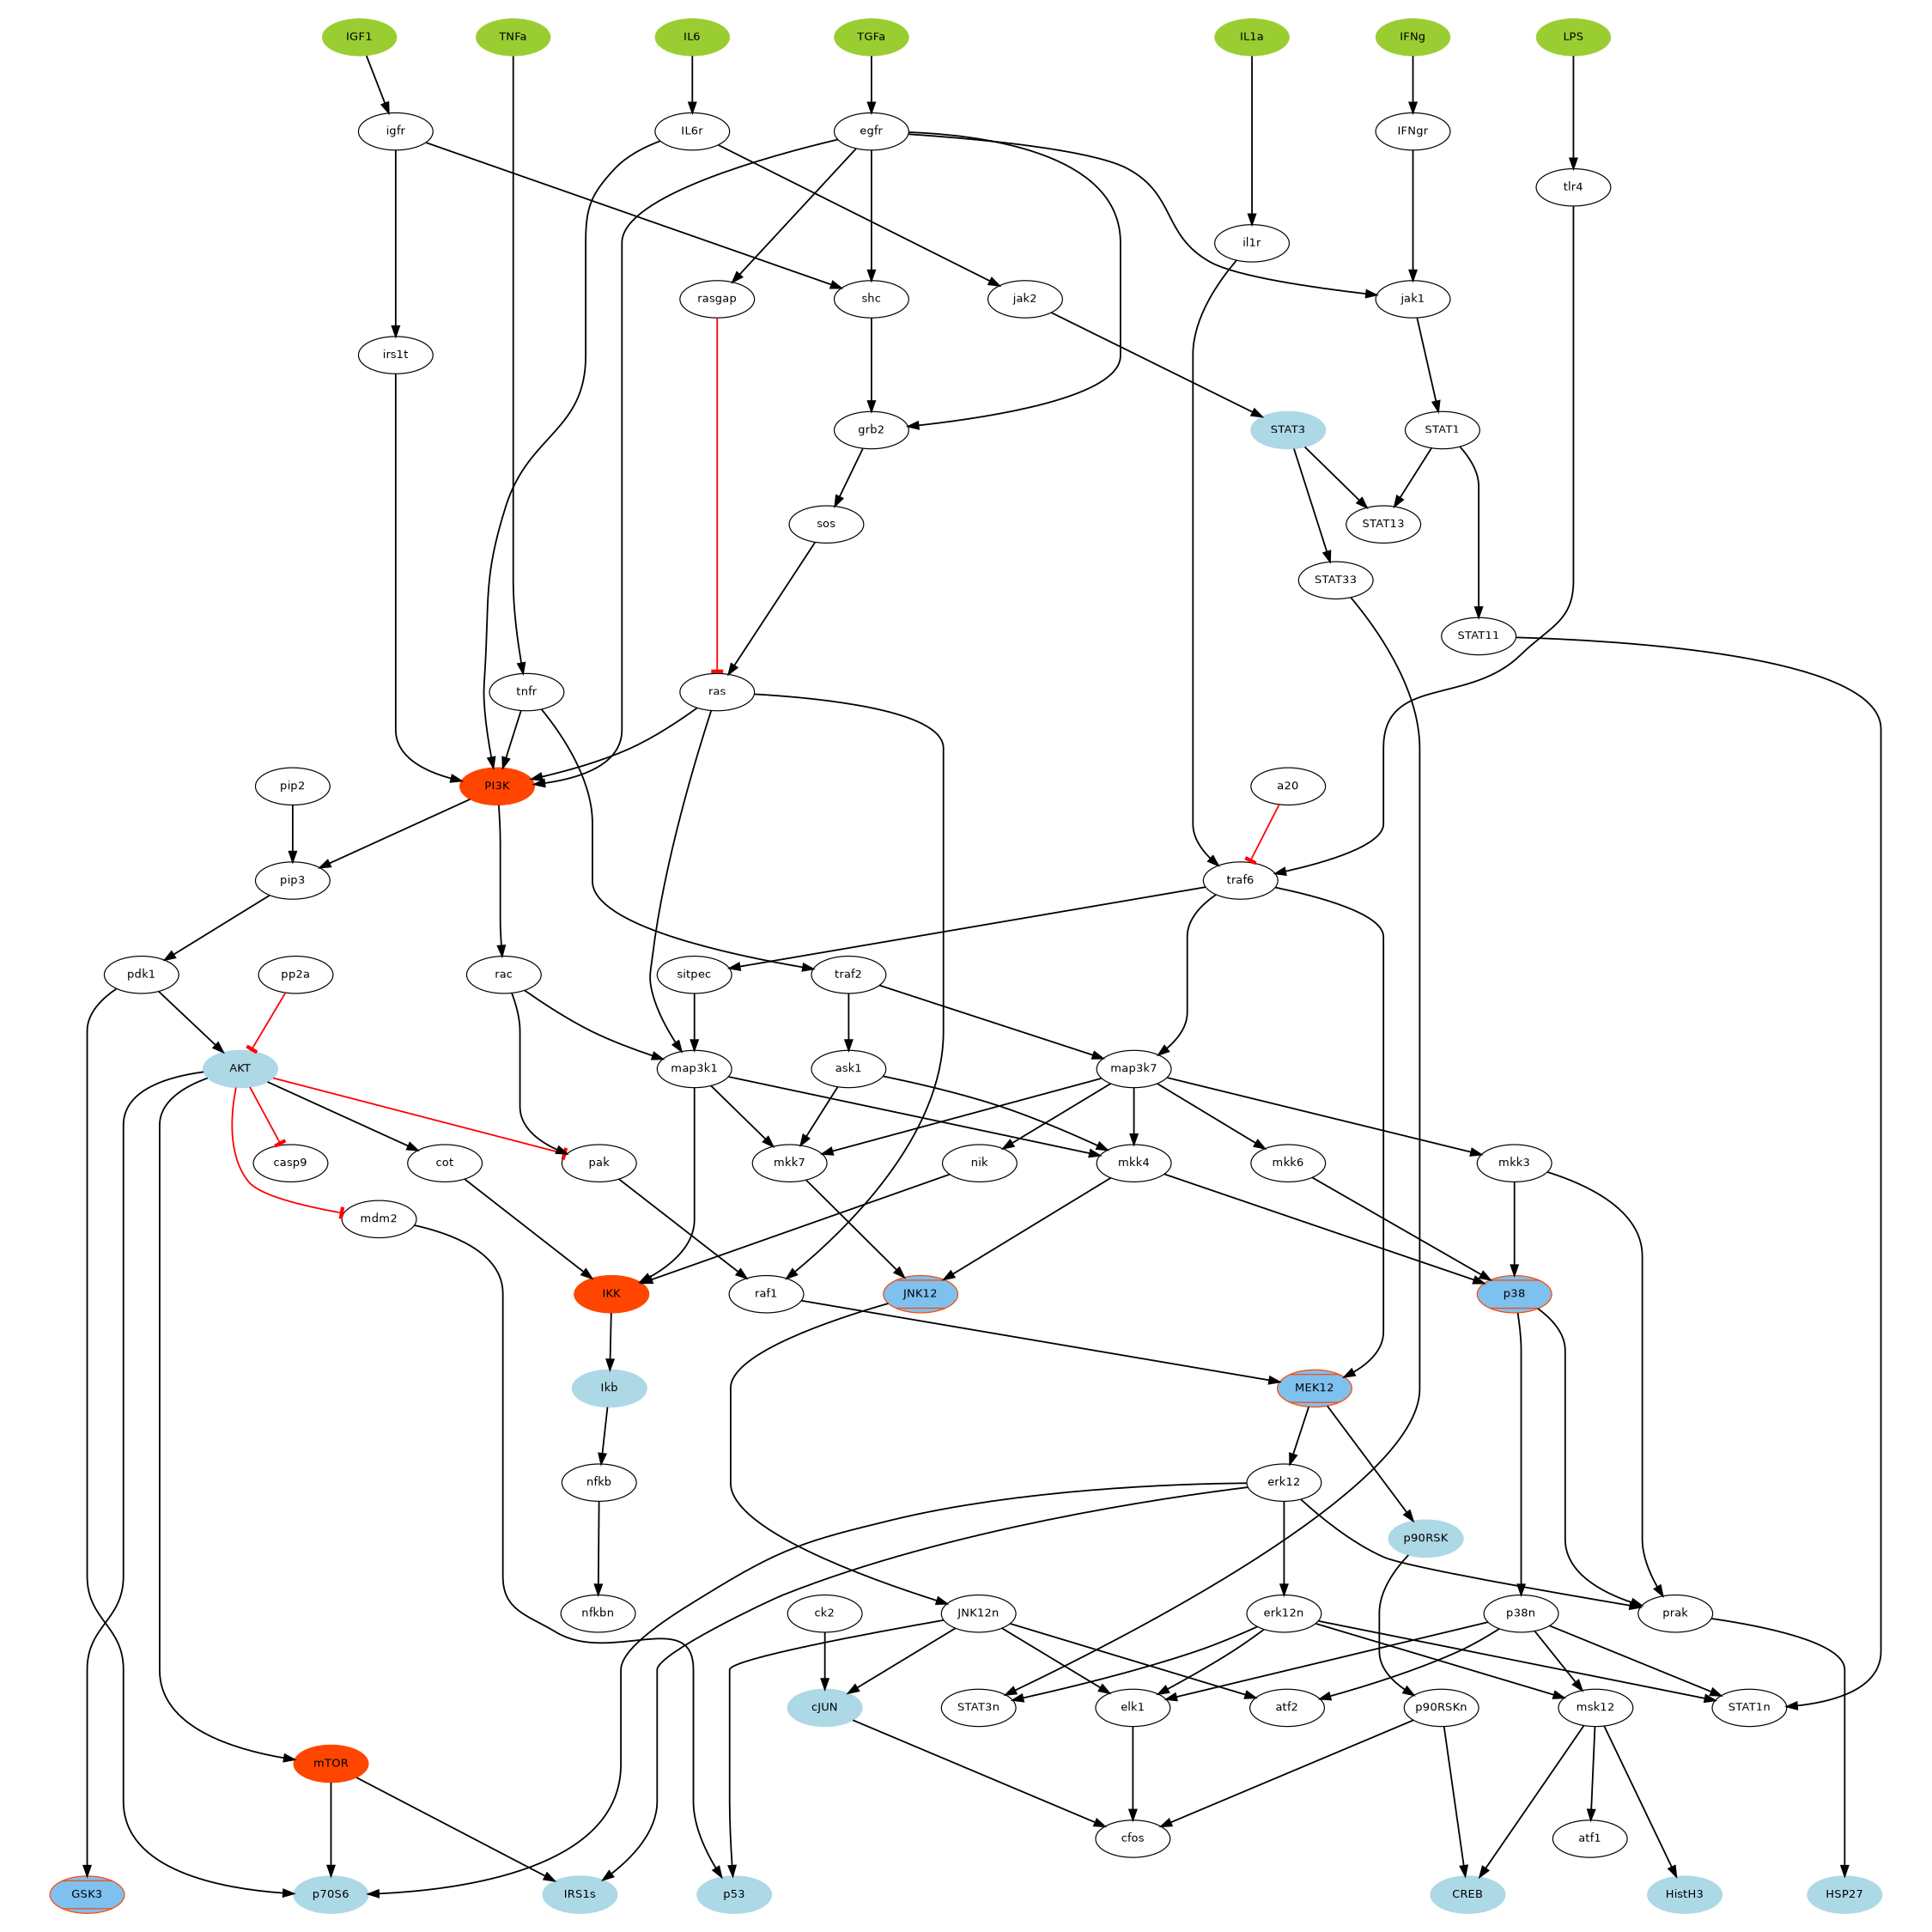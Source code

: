 digraph foo {
	graph [splines=TRUE, size="15,15", bgcolor=white, ratio=fill, pad="0.5,0.5", dpi=72, fontcolor=black, rank=same, rankdir=TB];
	node [label="\N", fontsize=22, fontname=Helvetica, style="filled,bold", shape=circle, fixedsize=TRUE, fillcolor=transparent, color=black, fontcolor=black, height="0.5", width="0.75"];
	edge [headport=center, style=solid, penwidth=1, weight="1.0", arrowsize=2, minlen=3, color=black, dir=none, fontcolor=black, arrowhead=none, arrowtail=none, fontsize=14, labelfontsize=11];
	graph [bb="0 0 4034 4034"];
	subgraph 0 {
		graph [bb=""];
		IL6r [label=IL6r, style="filled, bold", shape=ellipse, fixedsize=FALSE, fillcolor=white, height=1, width=2];
		egfr [label=egfr, style="filled, bold", shape=ellipse, fixedsize=FALSE, fillcolor=white, height=1, width=2];
		IFNgr [label=IFNgr, style="filled, bold", shape=ellipse, fixedsize=FALSE, fillcolor=white, height=1, width=2];
	}
	subgraph 1 {
		graph [bb=""];
		rasgap [label=rasgap, style="filled, bold", shape=ellipse, fixedsize=FALSE, fillcolor=white, height=1, width=2];
		jak1 [label=jak1, style="filled, bold", shape=ellipse, fixedsize=FALSE, fillcolor=white, height=1, width=2];
		jak2 [label=jak2, style="filled, bold", shape=ellipse, fixedsize=FALSE, fillcolor=white, height=1, width=2];
	}
	subgraph 2 {
		graph [bb=""];
		STAT1 [label=STAT1, style="filled, bold", shape=ellipse, fixedsize=FALSE, fillcolor=white, height=1, width=2];
	}
	subgraph 3 {
		graph [rank=source,
			bb=""];
		IL6 [label=IL6, style=filled, shape=ellipse, fixedsize=FALSE, fillcolor=olivedrab3, color=olivedrab3, height=1, width=2];
		TGFa [label=TGFa, style=filled, shape=ellipse, fixedsize=FALSE, fillcolor=olivedrab3, color=olivedrab3, height=1, width=2];
		IFNg [label=IFNg, style=filled, shape=ellipse, fixedsize=FALSE, fillcolor=olivedrab3, color=olivedrab3, height=1, width=2];
		LPS [label=LPS, style=filled, shape=ellipse, fixedsize=FALSE, fillcolor=olivedrab3, color=olivedrab3, height=1, width=2];
		IL1a [label=IL1a, style=filled, shape=ellipse, fixedsize=FALSE, fillcolor=olivedrab3, color=olivedrab3, height=1, width=2];
		TNFa [label=TNFa, style=filled, shape=ellipse, fixedsize=FALSE, fillcolor=olivedrab3, color=olivedrab3, height=1, width=2];
		IGF1 [label=IGF1, style=filled, shape=ellipse, fixedsize=FALSE, fillcolor=olivedrab3, color=olivedrab3, height=1, width=2];
	}
	subgraph 4 {
		graph [rank=sink,
			bb=""];
		p70S6 [label=p70S6, style="filled, bold", shape=ellipse, fixedsize=FALSE, fillcolor=lightblue, color=lightblue, height=1, width=2];
		HSP27 [label=HSP27, style="filled, bold", shape=ellipse, fixedsize=FALSE, fillcolor=lightblue, color=lightblue, height=1, width=2];
		GSK3 [label=GSK3, style="filled,bold,diagonals", shape=ellipse, fixedsize=FALSE, fillcolor=SkyBlue2, color=orangered, height=1, width=2];
		IRS1s [label=IRS1s, style="filled, bold", shape=ellipse, fixedsize=FALSE, fillcolor=lightblue, color=lightblue, height=1, width=2];
		CREB [label=CREB, style="filled, bold", shape=ellipse, fixedsize=FALSE, fillcolor=lightblue, color=lightblue, height=1, width=2];
		p53 [label=p53, style="filled, bold", shape=ellipse, fixedsize=FALSE, fillcolor=lightblue, color=lightblue, height=1, width=2];
		HistH3 [label=HistH3, style="filled, bold", shape=ellipse, fixedsize=FALSE, fillcolor=lightblue, color=lightblue, height=1, width=2];
	}
	STAT3 [label=STAT3, style="filled, bold", shape=ellipse, fixedsize=FALSE, fillcolor=lightblue, color=lightblue, height=1, width=2];
	traf6 [label=traf6, style="filled, bold", shape=ellipse, fixedsize=FALSE, fillcolor=white, height=1, width=2];
	AKT [label=AKT, style="filled, bold", shape=ellipse, fixedsize=FALSE, fillcolor=lightblue, color=lightblue, height=1, width=2];
	pak [label=pak, style="filled, bold", shape=ellipse, fixedsize=FALSE, fillcolor=white, height=1, width=2];
	MEK12 [label=MEK12, style="filled,bold,diagonals", shape=ellipse, fixedsize=FALSE, fillcolor=SkyBlue2, color=orangered, height=1, width=2];
	nfkb [label=nfkb, style="filled, bold", shape=ellipse, fixedsize=FALSE, fillcolor=white, height=1, width=2];
	p38 [label=p38, style="filled,bold,diagonals", shape=ellipse, fixedsize=FALSE, fillcolor=SkyBlue2, color=orangered, height=1, width=2];
	cot [label=cot, style="filled, bold", shape=ellipse, fixedsize=FALSE, fillcolor=white, height=1, width=2];
	mTOR [label=mTOR, style="filled, bold", shape=ellipse, fixedsize=FALSE, fillcolor=orangered, color=orangered, height=1, width=2];
	prak [label=prak, style="filled, bold", shape=ellipse, fixedsize=FALSE, fillcolor=white, height=1, width=2];
	map3k7 [label=map3k7, style="filled, bold", shape=ellipse, fixedsize=FALSE, fillcolor=white, height=1, width=2];
	erk12 [label=erk12, style="filled, bold", shape=ellipse, fixedsize=FALSE, fillcolor=white, height=1, width=2];
	ras [label=ras, style="filled, bold", shape=ellipse, fixedsize=FALSE, fillcolor=white, height=1, width=2];
	rac [label=rac, style="filled, bold", shape=ellipse, fixedsize=FALSE, fillcolor=white, height=1, width=2];
	mkk7 [label=mkk7, style="filled, bold", shape=ellipse, fixedsize=FALSE, fillcolor=white, height=1, width=2];
	map3k1 [label=map3k1, style="filled, bold", shape=ellipse, fixedsize=FALSE, fillcolor=white, height=1, width=2];
	p90RSK [label=p90RSK, style="filled, bold", shape=ellipse, fixedsize=FALSE, fillcolor=lightblue, color=lightblue, height=1, width=2];
	JNK12 [label=JNK12, style="filled,bold,diagonals", shape=ellipse, fixedsize=FALSE, fillcolor=SkyBlue2, color=orangered, height=1, width=2];
	STAT33 [label=STAT33, style="filled, bold", shape=ellipse, fixedsize=FALSE, fillcolor=white, height=1, width=2];
	STAT11 [label=STAT11, style="filled, bold", shape=ellipse, fixedsize=FALSE, fillcolor=white, height=1, width=2];
	mkk4 [label=mkk4, style="filled, bold", shape=ellipse, fixedsize=FALSE, fillcolor=white, height=1, width=2];
	raf1 [label=raf1, style="filled, bold", shape=ellipse, fixedsize=FALSE, fillcolor=white, height=1, width=2];
	sos [label=sos, style="filled, bold", shape=ellipse, fixedsize=FALSE, fillcolor=white, height=1, width=2];
	grb2 [label=grb2, style="filled, bold", shape=ellipse, fixedsize=FALSE, fillcolor=white, height=1, width=2];
	shc [label=shc, style="filled, bold", shape=ellipse, fixedsize=FALSE, fillcolor=white, height=1, width=2];
	igfr [label=igfr, style="filled, bold", shape=ellipse, fixedsize=FALSE, fillcolor=white, height=1, width=2];
	pdk1 [label=pdk1, style="filled, bold", shape=ellipse, fixedsize=FALSE, fillcolor=white, height=1, width=2];
	pp2a [label=pp2a, style="filled, bold", shape=ellipse, fixedsize=FALSE, fillcolor=white, height=1, width=2];
	pip3 [label=pip3, style="filled, bold", shape=ellipse, fixedsize=FALSE, fillcolor=white, height=1, width=2];
	PI3K [label=PI3K, style="filled, bold", shape=ellipse, fixedsize=FALSE, fillcolor=orangered, color=orangered, height=1, width=2];
	pip2 [label=pip2, style="filled, bold", shape=ellipse, fixedsize=FALSE, fillcolor=white, height=1, width=2];
	irs1t [label=irs1t, style="filled, bold", shape=ellipse, fixedsize=FALSE, fillcolor=white, height=1, width=2];
	tnfr [label=tnfr, style="filled, bold", shape=ellipse, fixedsize=FALSE, fillcolor=white, height=1, width=2];
	sitpec [label=sitpec, style="filled, bold", shape=ellipse, fixedsize=FALSE, fillcolor=white, height=1, width=2];
	traf2 [label=traf2, style="filled, bold", shape=ellipse, fixedsize=FALSE, fillcolor=white, height=1, width=2];
	Ikb [label=Ikb, style="filled, bold", shape=ellipse, fixedsize=FALSE, fillcolor=lightblue, color=lightblue, height=1, width=2];
	IKK [label=IKK, style="filled, bold", shape=ellipse, fixedsize=FALSE, fillcolor=orangered, color=orangered, height=1, width=2];
	nik [label=nik, style="filled, bold", shape=ellipse, fixedsize=FALSE, fillcolor=white, height=1, width=2];
	mkk3 [label=mkk3, style="filled, bold", shape=ellipse, fixedsize=FALSE, fillcolor=white, height=1, width=2];
	mkk6 [label=mkk6, style="filled, bold", shape=ellipse, fixedsize=FALSE, fillcolor=white, height=1, width=2];
	tlr4 [label=tlr4, style="filled, bold", shape=ellipse, fixedsize=FALSE, fillcolor=white, height=1, width=2];
	a20 [label=a20, style="filled, bold", shape=ellipse, fixedsize=FALSE, fillcolor=white, height=1, width=2];
	il1r [label=il1r, style="filled, bold", shape=ellipse, fixedsize=FALSE, fillcolor=white, height=1, width=2];
	ask1 [label=ask1, style="filled, bold", shape=ellipse, fixedsize=FALSE, fillcolor=white, height=1, width=2];
	p90RSKn [label=p90RSKn, style="filled, bold", shape=ellipse, fixedsize=FALSE, fillcolor=white, height=1, width=2];
	erk12n [label=erk12n, style="filled, bold", shape=ellipse, fixedsize=FALSE, fillcolor=white, height=1, width=2];
	ck2 [label=ck2, style="filled, bold", shape=ellipse, fixedsize=FALSE, fillcolor=white, height=1, width=2];
	JNK12n [label=JNK12n, style="filled, bold", shape=ellipse, fixedsize=FALSE, fillcolor=white, height=1, width=2];
	cJUN [label=cJUN, style="filled, bold", shape=ellipse, fixedsize=FALSE, fillcolor=lightblue, color=lightblue, height=1, width=2];
	mdm2 [label=mdm2, style="filled, bold", shape=ellipse, fixedsize=FALSE, fillcolor=white, height=1, width=2];
	msk12 [label=msk12, style="filled, bold", shape=ellipse, fixedsize=FALSE, fillcolor=white, height=1, width=2];
	p38n [label=p38n, style="filled, bold", shape=ellipse, fixedsize=FALSE, fillcolor=white, height=1, width=2];
	elk1 [label=elk1, style="filled, bold", shape=ellipse, fixedsize=FALSE, fillcolor=white, height=1, width=2];
	STAT13 [label=STAT13, style="filled, bold", shape=ellipse, fixedsize=FALSE, fillcolor=white, height=1, width=2];
	casp9 [label=casp9, style="filled, bold", shape=ellipse, fixedsize=FALSE, fillcolor=white, height=1, width=2];
	nfkbn [label=nfkbn, style="filled, bold", shape=ellipse, fixedsize=FALSE, fillcolor=white, height=1, width=2];
	STAT3n [label=STAT3n, style="filled, bold", shape=ellipse, fixedsize=FALSE, fillcolor=white, height=1, width=2];
	STAT1n [label=STAT1n, style="filled, bold", shape=ellipse, fixedsize=FALSE, fillcolor=white, height=1, width=2];
	cfos [label=cfos, style="filled, bold", shape=ellipse, fixedsize=FALSE, fillcolor=white, height=1, width=2];
	atf2 [label=atf2, style="filled, bold", shape=ellipse, fixedsize=FALSE, fillcolor=white, height=1, width=2];
	atf1 [label=atf1, style="filled, bold", shape=ellipse, fixedsize=FALSE, fillcolor=white, height=1, width=2];
	STAT3 -> STAT13:center [penwidth=3, weight=1, dir=forward, arrowhead=normal];
	STAT3 -> STAT33:center [penwidth=3, weight=1, dir=forward, arrowhead=normal];
	STAT1 -> STAT13:center [penwidth=3, weight=1, dir=forward, arrowhead=normal];
	STAT1 -> STAT11:center [penwidth=3, weight=1, dir=forward, arrowhead=normal];
	traf6 -> sitpec:center [penwidth=3, weight=1, dir=forward, arrowhead=normal];
	traf6 -> MEK12:center [penwidth=3, weight=1, dir=forward, arrowhead=normal];
	traf6 -> map3k7:center [penwidth=3, weight=1, dir=forward, arrowhead=normal];
	AKT -> casp9:center [penwidth=3, weight=1, color=red, dir=forward, arrowhead=tee];
	AKT -> pak:center [penwidth=3, weight=1, color=red, dir=forward, arrowhead=tee];
	AKT -> GSK3:center [penwidth=3, weight=1, dir=forward, arrowhead=normal];
	AKT -> mdm2:center [penwidth=3, weight=1, color=red, dir=forward, arrowhead=tee];
	AKT -> mTOR:center [penwidth=3, weight=1, dir=forward, arrowhead=normal];
	AKT -> cot:center [penwidth=3, weight=1, dir=forward, arrowhead=normal];
	pak -> raf1:center [penwidth=3, weight=1, dir=forward, arrowhead=normal];
	MEK12 -> erk12:center [penwidth=3, weight=1, dir=forward, arrowhead=normal];
	MEK12 -> p90RSK:center [penwidth=3, weight=1, dir=forward, arrowhead=normal];
	nfkb -> nfkbn:center [penwidth=3, weight=1, dir=forward, arrowhead=normal];
	p38 -> p38n:center [penwidth=3, weight=1, dir=forward, arrowhead=normal];
	p38 -> prak:center [penwidth=3, weight=1, dir=forward, arrowhead=normal];
	cot -> IKK:center [penwidth=3, weight=1, dir=forward, arrowhead=normal];
	mTOR -> p70S6:center [penwidth=3, weight=1, dir=forward, arrowhead=normal];
	mTOR -> IRS1s:center [penwidth=3, weight=1, dir=forward, arrowhead=normal];
	prak -> HSP27:center [penwidth=3, weight=1, dir=forward, arrowhead=normal];
	map3k7 -> nik:center [penwidth=3, weight=1, dir=forward, arrowhead=normal];
	map3k7 -> mkk7:center [penwidth=3, weight=1, dir=forward, arrowhead=normal];
	map3k7 -> mkk4:center [penwidth=3, weight=1, dir=forward, arrowhead=normal];
	map3k7 -> mkk6:center [penwidth=3, weight=1, dir=forward, arrowhead=normal];
	map3k7 -> mkk3:center [penwidth=3, weight=1, dir=forward, arrowhead=normal];
	erk12 -> prak:center [penwidth=3, weight=1, dir=forward, arrowhead=normal];
	erk12 -> p70S6:center [penwidth=3, weight=1, dir=forward, arrowhead=normal];
	erk12 -> erk12n:center [penwidth=3, weight=1, dir=forward, arrowhead=normal];
	erk12 -> IRS1s:center [penwidth=3, weight=1, dir=forward, arrowhead=normal];
	ras -> PI3K:center [penwidth=3, weight=1, dir=forward, arrowhead=normal];
	ras -> map3k1:center [penwidth=3, weight=1, dir=forward, arrowhead=normal];
	ras -> raf1:center [penwidth=3, weight=1, dir=forward, arrowhead=normal];
	rac -> map3k1:center [penwidth=3, weight=1, dir=forward, arrowhead=normal];
	rac -> pak:center [penwidth=3, weight=1, dir=forward, arrowhead=normal];
	mkk7 -> JNK12:center [penwidth=3, weight=1, dir=forward, arrowhead=normal];
	map3k1 -> mkk7:center [penwidth=3, weight=1, dir=forward, arrowhead=normal];
	map3k1 -> mkk4:center [penwidth=3, weight=1, dir=forward, arrowhead=normal];
	map3k1 -> IKK:center [penwidth=3, weight=1, dir=forward, arrowhead=normal];
	IL6r -> jak2:center [penwidth=3, weight=1, dir=forward, arrowhead=normal];
	IL6r -> PI3K:center [penwidth=3, weight=1, dir=forward, arrowhead=normal];
	IL6 -> IL6r:center [penwidth=3, weight=1, dir=forward, arrowhead=normal];
	p90RSK -> p90RSKn:center [penwidth=3, weight=1, dir=forward, arrowhead=normal];
	JNK12 -> JNK12n:center [penwidth=3, weight=1, dir=forward, arrowhead=normal];
	STAT33 -> STAT3n:center [penwidth=3, weight=1, dir=forward, arrowhead=normal];
	STAT11 -> STAT1n:center [penwidth=3, weight=1, dir=forward, arrowhead=normal];
	mkk4 -> JNK12:center [penwidth=3, weight=1, dir=forward, arrowhead=normal];
	mkk4 -> p38:center [penwidth=3, weight=1, dir=forward, arrowhead=normal];
	egfr -> jak1:center [penwidth=3, weight=1, dir=forward, arrowhead=normal];
	egfr -> PI3K:center [penwidth=3, weight=1, dir=forward, arrowhead=normal];
	egfr -> grb2:center [penwidth=3, weight=1, dir=forward, arrowhead=normal];
	egfr -> shc:center [penwidth=3, weight=1, dir=forward, arrowhead=normal];
	egfr -> rasgap:center [penwidth=3, weight=1, dir=forward, arrowhead=normal];
	raf1 -> MEK12:center [penwidth=3, weight=1, dir=forward, arrowhead=normal];
	rasgap -> ras:center [penwidth=3, weight=1, color=red, dir=forward, arrowhead=tee];
	sos -> ras:center [penwidth=3, weight=1, dir=forward, arrowhead=normal];
	grb2 -> sos:center [penwidth=3, weight=1, dir=forward, arrowhead=normal];
	shc -> grb2:center [penwidth=3, weight=1, dir=forward, arrowhead=normal];
	igfr -> shc:center [penwidth=3, weight=1, dir=forward, arrowhead=normal];
	igfr -> irs1t:center [penwidth=3, weight=1, dir=forward, arrowhead=normal];
	TGFa -> egfr:center [penwidth=3, weight=1, dir=forward, arrowhead=normal];
	pdk1 -> AKT:center [penwidth=3, weight=1, dir=forward, arrowhead=normal];
	pdk1 -> p70S6:center [penwidth=3, weight=1, dir=forward, arrowhead=normal];
	pp2a -> AKT:center [penwidth=3, weight=1, color=red, dir=forward, arrowhead=tee];
	pip3 -> pdk1:center [penwidth=3, weight=1, dir=forward, arrowhead=normal];
	PI3K -> pip3:center [penwidth=3, weight=1, dir=forward, arrowhead=normal];
	PI3K -> rac:center [penwidth=3, weight=1, dir=forward, arrowhead=normal];
	pip2 -> pip3:center [penwidth=3, weight=1, dir=forward, arrowhead=normal];
	irs1t -> PI3K:center [penwidth=3, weight=1, dir=forward, arrowhead=normal];
	jak1 -> STAT1:center [penwidth=3, weight=1, dir=forward, arrowhead=normal];
	IFNg -> IFNgr:center [penwidth=3, weight=1, dir=forward, arrowhead=normal];
	IFNgr -> jak1:center [penwidth=3, weight=1, dir=forward, arrowhead=normal];
	tnfr -> PI3K:center [penwidth=3, weight=1, dir=forward, arrowhead=normal];
	tnfr -> traf2:center [penwidth=3, weight=1, dir=forward, arrowhead=normal];
	sitpec -> map3k1:center [penwidth=3, weight=1, dir=forward, arrowhead=normal];
	traf2 -> map3k7:center [penwidth=3, weight=1, dir=forward, arrowhead=normal];
	traf2 -> ask1:center [penwidth=3, weight=1, dir=forward, arrowhead=normal];
	Ikb -> nfkb:center [penwidth=3, weight=1, dir=forward, arrowhead=normal];
	IKK -> Ikb:center [penwidth=3, weight=1, dir=forward, arrowhead=normal];
	nik -> IKK:center [penwidth=3, weight=1, dir=forward, arrowhead=normal];
	mkk3 -> prak:center [penwidth=3, weight=1, dir=forward, arrowhead=normal];
	mkk3 -> p38:center [penwidth=3, weight=1, dir=forward, arrowhead=normal];
	mkk6 -> p38:center [penwidth=3, weight=1, dir=forward, arrowhead=normal];
	tlr4 -> traf6:center [penwidth=3, weight=1, dir=forward, arrowhead=normal];
	a20 -> traf6:center [penwidth=3, weight=1, color=red, dir=forward, arrowhead=tee];
	LPS -> tlr4:center [penwidth=3, weight=1, dir=forward, arrowhead=normal];
	il1r -> traf6:center [penwidth=3, weight=1, dir=forward, arrowhead=normal];
	IL1a -> il1r:center [penwidth=3, weight=1, dir=forward, arrowhead=normal];
	ask1 -> mkk7:center [penwidth=3, weight=1, dir=forward, arrowhead=normal];
	ask1 -> mkk4:center [penwidth=3, weight=1, dir=forward, arrowhead=normal];
	TNFa -> tnfr:center [penwidth=3, weight=1, dir=forward, arrowhead=normal];
	jak2 -> STAT3:center [penwidth=3, weight=1, dir=forward, arrowhead=normal];
	IGF1 -> igfr:center [penwidth=3, weight=1, dir=forward, arrowhead=normal];
	p90RSKn -> CREB:center [penwidth=3, weight=1, dir=forward, arrowhead=normal];
	p90RSKn -> cfos:center [penwidth=3, weight=1, dir=forward, arrowhead=normal];
	erk12n -> elk1:center [penwidth=3, weight=1, dir=forward, arrowhead=normal];
	erk12n -> STAT1n:center [penwidth=3, weight=1, dir=forward, arrowhead=normal];
	erk12n -> STAT3n:center [penwidth=3, weight=1, dir=forward, arrowhead=normal];
	erk12n -> msk12:center [penwidth=3, weight=1, dir=forward, arrowhead=normal];
	ck2 -> cJUN:center [penwidth=3, weight=1, dir=forward, arrowhead=normal];
	JNK12n -> cJUN:center [penwidth=3, weight=1, dir=forward, arrowhead=normal];
	JNK12n -> p53:center [penwidth=3, weight=1, dir=forward, arrowhead=normal];
	JNK12n -> atf2:center [penwidth=3, weight=1, dir=forward, arrowhead=normal];
	JNK12n -> elk1:center [penwidth=3, weight=1, dir=forward, arrowhead=normal];
	cJUN -> cfos:center [penwidth=3, weight=1, dir=forward, arrowhead=normal];
	mdm2 -> p53:center [penwidth=3, weight=1, dir=forward, arrowhead=normal];
	msk12 -> HistH3:center [penwidth=3, weight=1, dir=forward, arrowhead=normal];
	msk12 -> atf1:center [penwidth=3, weight=1, dir=forward, arrowhead=normal];
	msk12 -> CREB:center [penwidth=3, weight=1, dir=forward, arrowhead=normal];
	p38n -> STAT1n:center [penwidth=3, weight=1, dir=forward, arrowhead=normal];
	p38n -> elk1:center [penwidth=3, weight=1, dir=forward, arrowhead=normal];
	p38n -> atf2:center [penwidth=3, weight=1, dir=forward, arrowhead=normal];
	p38n -> msk12:center [penwidth=3, weight=1, dir=forward, arrowhead=normal];
	elk1 -> cfos:center [penwidth=3, weight=1, dir=forward, arrowhead=normal];
}
